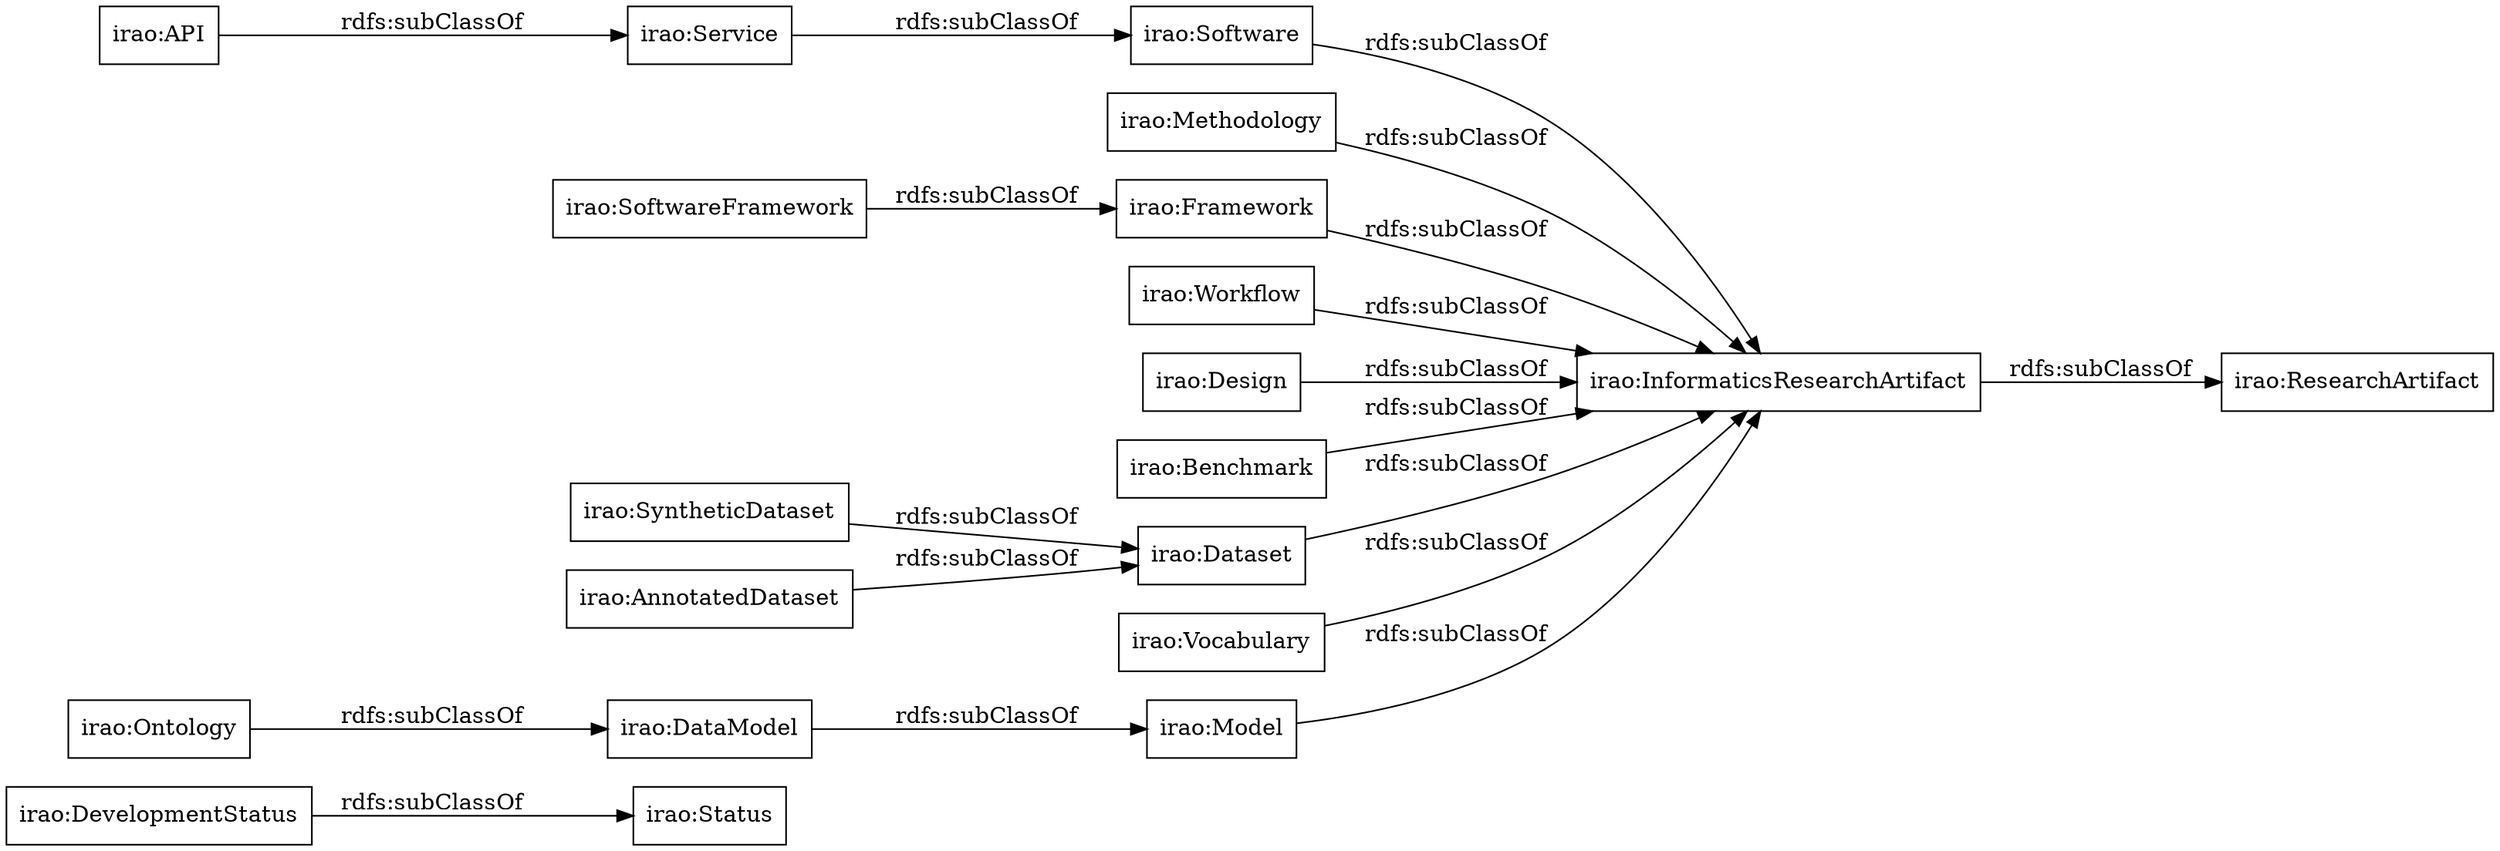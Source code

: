 digraph ar2dtool_diagram { 
rankdir=LR;
size="1000"
node [shape = rectangle, color="black"]; "irao:DevelopmentStatus" "irao:Model" "irao:Software" "irao:Methodology" "irao:API" "irao:SoftwareFramework" "irao:Framework" "irao:Workflow" "irao:ResearchArtifact" "irao:SyntheticDataset" "irao:Ontology" "irao:Design" "irao:Benchmark" "irao:AnnotatedDataset" "irao:DataModel" "irao:Dataset" "irao:Service" "irao:Vocabulary" "irao:Status" "irao:InformaticsResearchArtifact" ; /*classes style*/
	"irao:Workflow" -> "irao:InformaticsResearchArtifact" [ label = "rdfs:subClassOf" ];
	"irao:API" -> "irao:Service" [ label = "rdfs:subClassOf" ];
	"irao:Methodology" -> "irao:InformaticsResearchArtifact" [ label = "rdfs:subClassOf" ];
	"irao:Benchmark" -> "irao:InformaticsResearchArtifact" [ label = "rdfs:subClassOf" ];
	"irao:Design" -> "irao:InformaticsResearchArtifact" [ label = "rdfs:subClassOf" ];
	"irao:Ontology" -> "irao:DataModel" [ label = "rdfs:subClassOf" ];
	"irao:Dataset" -> "irao:InformaticsResearchArtifact" [ label = "rdfs:subClassOf" ];
	"irao:SoftwareFramework" -> "irao:Framework" [ label = "rdfs:subClassOf" ];
	"irao:DataModel" -> "irao:Model" [ label = "rdfs:subClassOf" ];
	"irao:AnnotatedDataset" -> "irao:Dataset" [ label = "rdfs:subClassOf" ];
	"irao:Vocabulary" -> "irao:InformaticsResearchArtifact" [ label = "rdfs:subClassOf" ];
	"irao:Framework" -> "irao:InformaticsResearchArtifact" [ label = "rdfs:subClassOf" ];
	"irao:InformaticsResearchArtifact" -> "irao:ResearchArtifact" [ label = "rdfs:subClassOf" ];
	"irao:SyntheticDataset" -> "irao:Dataset" [ label = "rdfs:subClassOf" ];
	"irao:DevelopmentStatus" -> "irao:Status" [ label = "rdfs:subClassOf" ];
	"irao:Model" -> "irao:InformaticsResearchArtifact" [ label = "rdfs:subClassOf" ];
	"irao:Service" -> "irao:Software" [ label = "rdfs:subClassOf" ];
	"irao:Software" -> "irao:InformaticsResearchArtifact" [ label = "rdfs:subClassOf" ];

}
